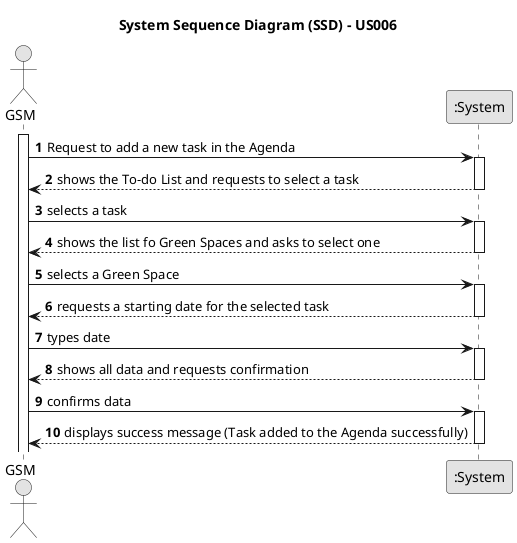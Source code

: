 @startuml
skinparam monochrome true
skinparam packageStyle rectangle
skinparam shadowing false

title System Sequence Diagram (SSD) - US006

autonumber

actor "GSM" as GSM
participant ":System" as System

activate GSM

    GSM -> System : Request to add a new task in the Agenda
    activate System

        System --> GSM : shows the To-do List and requests to select a task
    deactivate System

    GSM -> System : selects a task

    activate System

        System --> GSM : shows the list fo Green Spaces and asks to select one
    deactivate System

    GSM -> System : selects a Green Space

    activate System

        System --> GSM : requests a starting date for the selected task
    deactivate System

    GSM -> System : types date

    activate System

        System --> GSM : shows all data and requests confirmation
    deactivate System

    GSM -> System : confirms data
    activate System

        System --> GSM : displays success message (Task added to the Agenda successfully)
    deactivate System

@enduml